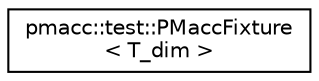 digraph "Graphical Class Hierarchy"
{
 // LATEX_PDF_SIZE
  edge [fontname="Helvetica",fontsize="10",labelfontname="Helvetica",labelfontsize="10"];
  node [fontname="Helvetica",fontsize="10",shape=record];
  rankdir="LR";
  Node0 [label="pmacc::test::PMaccFixture\l\< T_dim \>",height=0.2,width=0.4,color="black", fillcolor="white", style="filled",URL="$structpmacc_1_1test_1_1_p_macc_fixture.html",tooltip="Fixture that initializes PMacc for a given dimensionality."];
}
